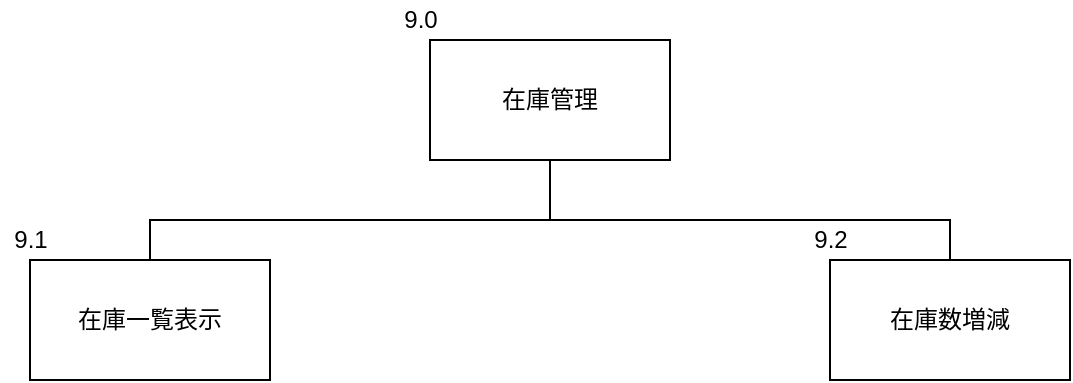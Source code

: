 <mxfile version="12.1.0" type="device" pages="1"><diagram id="4Y8vLPbGwNCtz-7F2Xv8" name="Page-1"><mxGraphModel dx="1094" dy="1324" grid="1" gridSize="10" guides="1" tooltips="1" connect="1" arrows="1" fold="1" page="1" pageScale="1" pageWidth="583" pageHeight="827" math="0" shadow="0"><root><mxCell id="0"/><mxCell id="1" parent="0"/><UserObject label="在庫管理" treeRoot="1" id="3oHcFFwi6BJ42-X7Pc55-1"><mxCell style="whiteSpace=wrap;html=1;align=center;treeFolding=1;treeMoving=1;container=1;recursiveResize=0;" parent="1" vertex="1"><mxGeometry x="360" y="10" width="120" height="60" as="geometry"/></mxCell></UserObject><mxCell id="3oHcFFwi6BJ42-X7Pc55-5" value="" style="edgeStyle=elbowEdgeStyle;elbow=vertical;startArrow=none;endArrow=none;rounded=0;exitX=0.5;exitY=1;exitDx=0;exitDy=0;" parent="1" source="3oHcFFwi6BJ42-X7Pc55-1" edge="1"><mxGeometry relative="1" as="geometry"><mxPoint x="420" y="100" as="sourcePoint"/><Array as="points"><mxPoint x="420" y="100"/><mxPoint x="290" y="80"/></Array><mxPoint x="220" y="120" as="targetPoint"/></mxGeometry></mxCell><mxCell id="8rWShc0tzoQxXbKbxwzi-17" value="9.0" style="text;html=1;resizable=0;autosize=1;align=center;verticalAlign=middle;points=[];fillColor=none;strokeColor=none;rounded=0;" parent="1" vertex="1"><mxGeometry x="340" y="-10" width="30" height="20" as="geometry"/></mxCell><UserObject label="在庫一覧表示" treeRoot="1" id="TFOpvtzKiJNwU0fRvmHo-1"><mxCell style="whiteSpace=wrap;html=1;align=center;treeFolding=1;treeMoving=1;container=1;recursiveResize=0;" parent="1" vertex="1"><mxGeometry x="160" y="120" width="120" height="60" as="geometry"/></mxCell></UserObject><mxCell id="TFOpvtzKiJNwU0fRvmHo-2" value="" style="edgeStyle=elbowEdgeStyle;elbow=vertical;startArrow=none;endArrow=none;rounded=0;exitX=0.5;exitY=1;exitDx=0;exitDy=0;entryX=0.5;entryY=0;entryDx=0;entryDy=0;" parent="1" source="3oHcFFwi6BJ42-X7Pc55-1" edge="1" target="TFOpvtzKiJNwU0fRvmHo-3"><mxGeometry relative="1" as="geometry"><mxPoint x="620" y="70" as="sourcePoint"/><Array as="points"><mxPoint x="620" y="100"/><mxPoint x="490" y="80"/></Array><mxPoint x="420" y="120" as="targetPoint"/></mxGeometry></mxCell><UserObject label="在庫数増減" treeRoot="1" id="TFOpvtzKiJNwU0fRvmHo-3"><mxCell style="whiteSpace=wrap;html=1;align=center;treeFolding=1;treeMoving=1;container=1;recursiveResize=0;" parent="1" vertex="1"><mxGeometry x="560" y="120" width="120" height="60" as="geometry"/></mxCell></UserObject><mxCell id="TFOpvtzKiJNwU0fRvmHo-7" value="9.1" style="text;html=1;resizable=0;autosize=1;align=center;verticalAlign=middle;points=[];fillColor=none;strokeColor=none;rounded=0;" parent="1" vertex="1"><mxGeometry x="145" y="100" width="30" height="20" as="geometry"/></mxCell><mxCell id="TFOpvtzKiJNwU0fRvmHo-8" value="9.2" style="text;html=1;resizable=0;autosize=1;align=center;verticalAlign=middle;points=[];fillColor=none;strokeColor=none;rounded=0;" parent="1" vertex="1"><mxGeometry x="545" y="100" width="30" height="20" as="geometry"/></mxCell></root></mxGraphModel></diagram></mxfile>